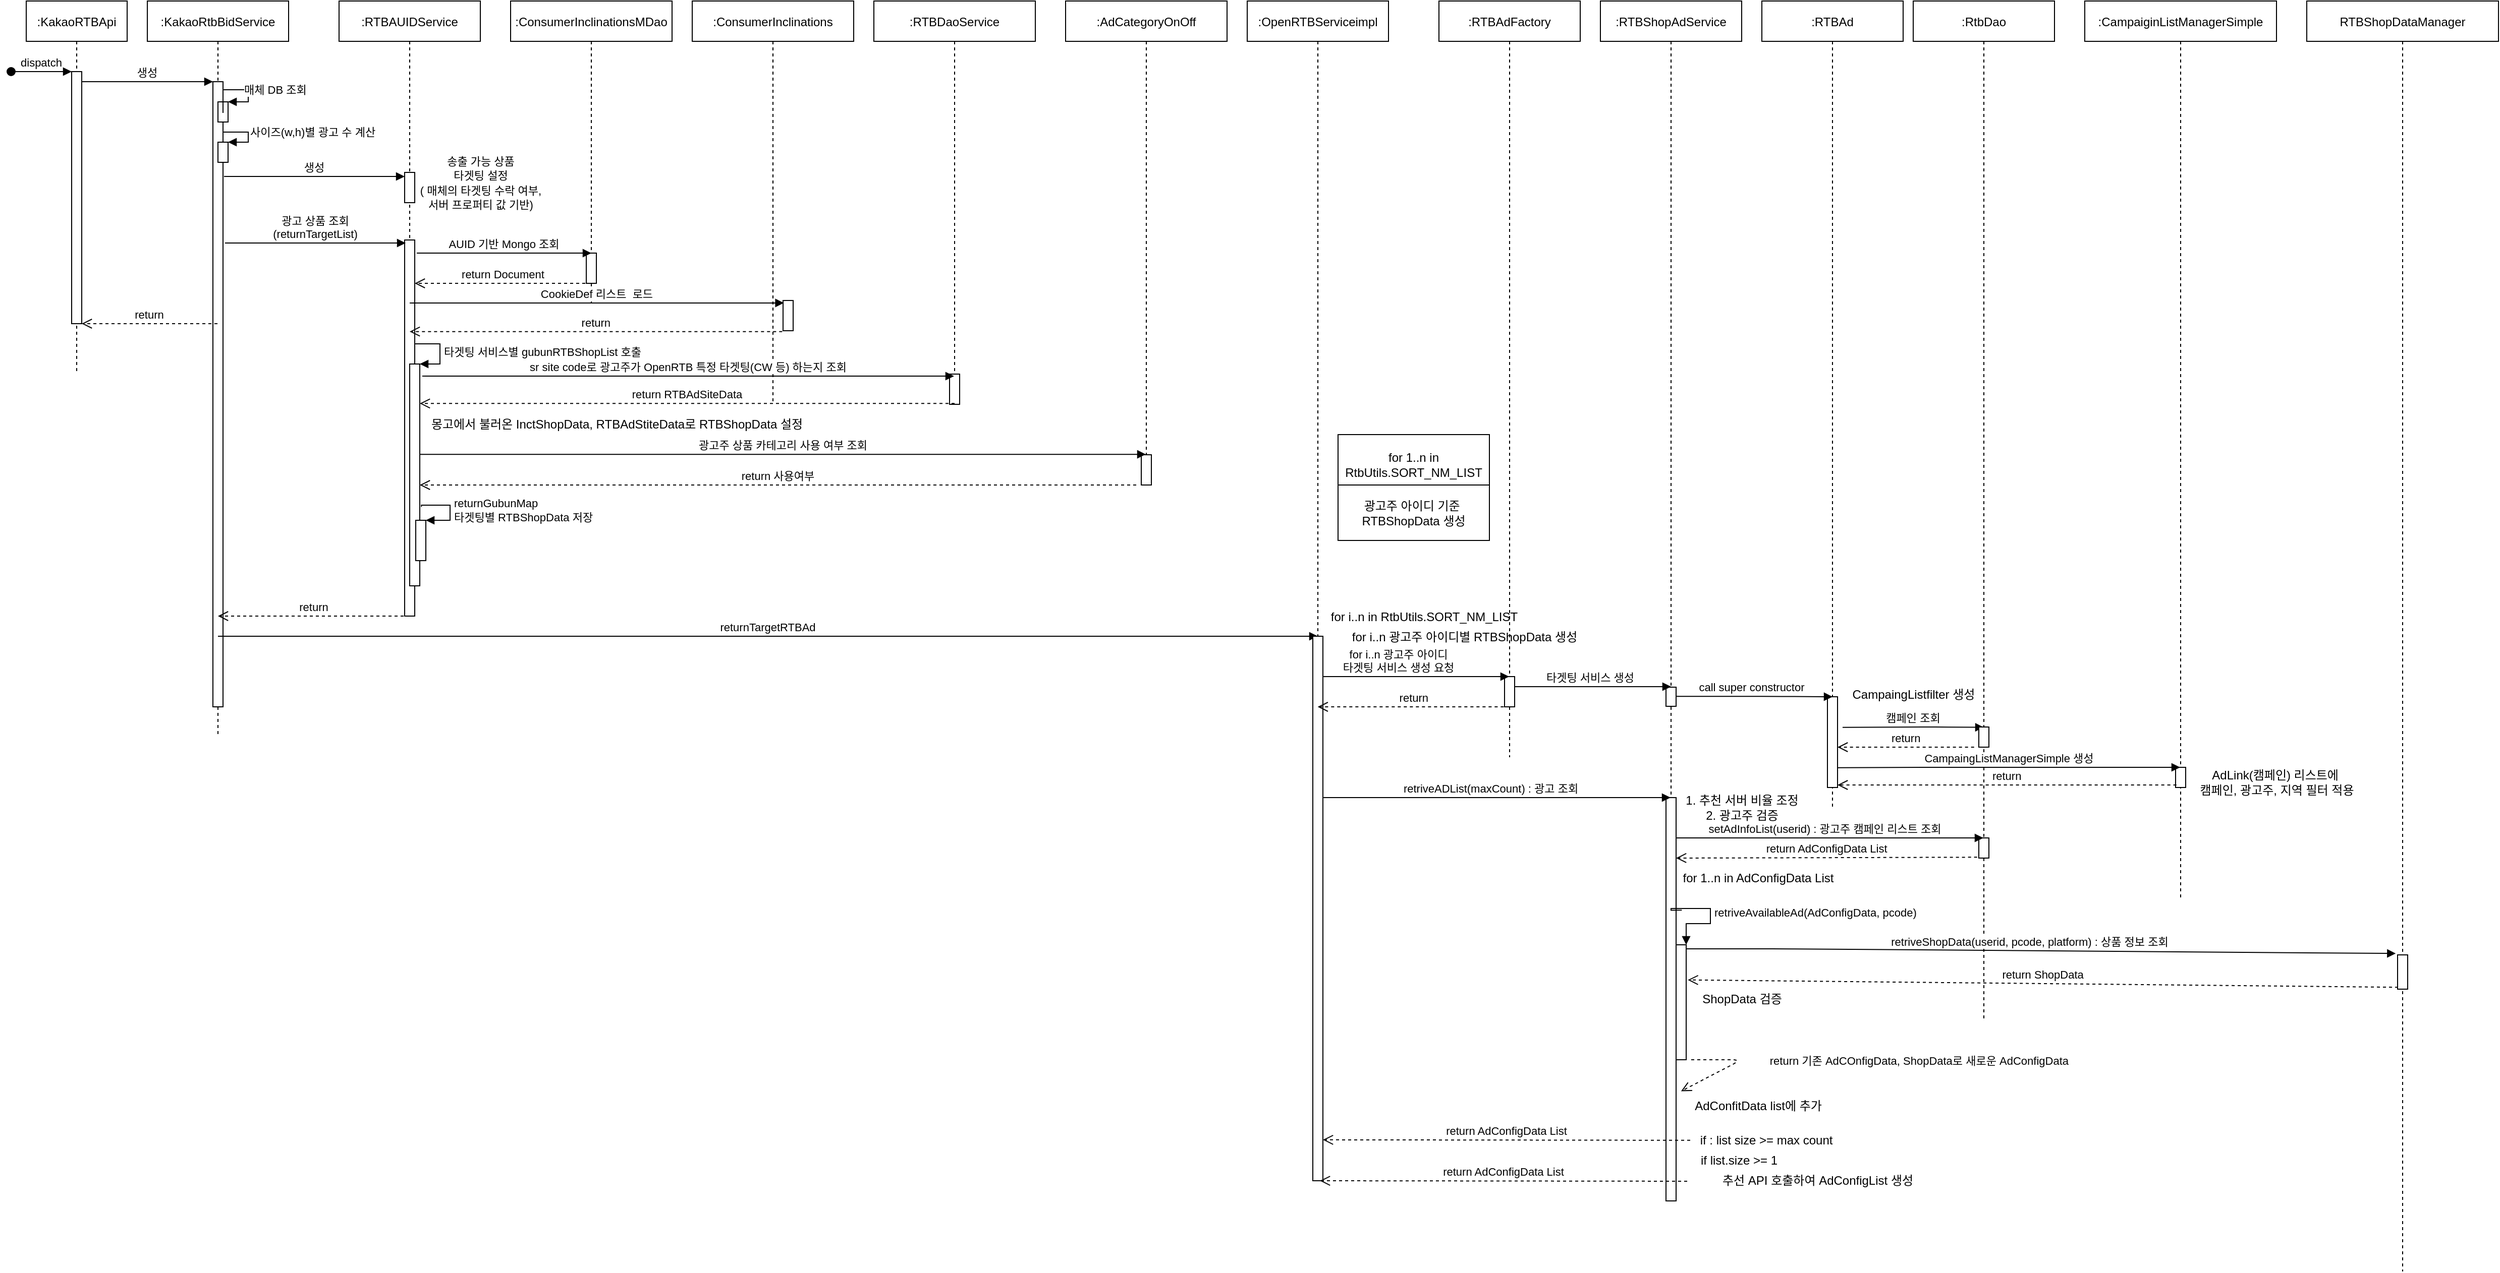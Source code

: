 <mxfile version="14.1.8" type="github">
  <diagram id="kgpKYQtTHZ0yAKxKKP6v" name="Page-1">
    <mxGraphModel dx="1673" dy="896" grid="1" gridSize="10" guides="1" tooltips="1" connect="1" arrows="1" fold="1" page="1" pageScale="1" pageWidth="850" pageHeight="1100" math="0" shadow="0">
      <root>
        <mxCell id="0" />
        <mxCell id="1" parent="0" />
        <mxCell id="3nuBFxr9cyL0pnOWT2aG-1" value=":KakaoRTBApi" style="shape=umlLifeline;perimeter=lifelinePerimeter;container=1;collapsible=0;recursiveResize=0;rounded=0;shadow=0;strokeWidth=1;" parent="1" vertex="1">
          <mxGeometry x="120" y="80" width="100" height="370" as="geometry" />
        </mxCell>
        <mxCell id="3nuBFxr9cyL0pnOWT2aG-2" value="" style="points=[];perimeter=orthogonalPerimeter;rounded=0;shadow=0;strokeWidth=1;" parent="3nuBFxr9cyL0pnOWT2aG-1" vertex="1">
          <mxGeometry x="45" y="70" width="10" height="250" as="geometry" />
        </mxCell>
        <mxCell id="3nuBFxr9cyL0pnOWT2aG-3" value="dispatch" style="verticalAlign=bottom;startArrow=oval;endArrow=block;startSize=8;shadow=0;strokeWidth=1;" parent="3nuBFxr9cyL0pnOWT2aG-1" target="3nuBFxr9cyL0pnOWT2aG-2" edge="1">
          <mxGeometry relative="1" as="geometry">
            <mxPoint x="-15" y="70" as="sourcePoint" />
          </mxGeometry>
        </mxCell>
        <mxCell id="3nuBFxr9cyL0pnOWT2aG-5" value=":KakaoRtbBidService" style="shape=umlLifeline;perimeter=lifelinePerimeter;container=1;collapsible=0;recursiveResize=0;rounded=0;shadow=0;strokeWidth=1;" parent="1" vertex="1">
          <mxGeometry x="240" y="80" width="140" height="730" as="geometry" />
        </mxCell>
        <mxCell id="3nuBFxr9cyL0pnOWT2aG-6" value="" style="points=[];perimeter=orthogonalPerimeter;rounded=0;shadow=0;strokeWidth=1;" parent="3nuBFxr9cyL0pnOWT2aG-5" vertex="1">
          <mxGeometry x="65" y="80" width="10" height="620" as="geometry" />
        </mxCell>
        <mxCell id="YZATPcFQY8fHMHnWEMfY-6" value="" style="html=1;points=[];perimeter=orthogonalPerimeter;" parent="3nuBFxr9cyL0pnOWT2aG-5" vertex="1">
          <mxGeometry x="70" y="140" width="10" height="20" as="geometry" />
        </mxCell>
        <mxCell id="YZATPcFQY8fHMHnWEMfY-7" value="사이즈(w,h)별 광고 수 계산" style="edgeStyle=orthogonalEdgeStyle;html=1;align=left;spacingLeft=2;endArrow=block;rounded=0;entryX=1;entryY=0;" parent="3nuBFxr9cyL0pnOWT2aG-5" target="YZATPcFQY8fHMHnWEMfY-6" edge="1">
          <mxGeometry relative="1" as="geometry">
            <mxPoint x="75" y="120" as="sourcePoint" />
            <Array as="points">
              <mxPoint x="75" y="130" />
              <mxPoint x="100" y="130" />
              <mxPoint x="100" y="140" />
            </Array>
          </mxGeometry>
        </mxCell>
        <mxCell id="3nuBFxr9cyL0pnOWT2aG-7" value="return" style="verticalAlign=bottom;endArrow=open;dashed=1;endSize=8;shadow=0;strokeWidth=1;" parent="1" source="3nuBFxr9cyL0pnOWT2aG-5" target="3nuBFxr9cyL0pnOWT2aG-2" edge="1">
          <mxGeometry relative="1" as="geometry">
            <mxPoint x="275" y="236" as="targetPoint" />
          </mxGeometry>
        </mxCell>
        <mxCell id="3nuBFxr9cyL0pnOWT2aG-8" value="생성" style="verticalAlign=bottom;endArrow=block;entryX=0;entryY=0;shadow=0;strokeWidth=1;" parent="1" source="3nuBFxr9cyL0pnOWT2aG-2" target="3nuBFxr9cyL0pnOWT2aG-6" edge="1">
          <mxGeometry relative="1" as="geometry">
            <mxPoint x="275" y="160" as="sourcePoint" />
          </mxGeometry>
        </mxCell>
        <mxCell id="YZATPcFQY8fHMHnWEMfY-3" value="" style="html=1;points=[];perimeter=orthogonalPerimeter;" parent="1" vertex="1">
          <mxGeometry x="310" y="180" width="10" height="20" as="geometry" />
        </mxCell>
        <mxCell id="YZATPcFQY8fHMHnWEMfY-4" value="매체 DB 조회" style="edgeStyle=orthogonalEdgeStyle;html=1;align=left;spacingLeft=2;endArrow=block;rounded=0;entryX=1;entryY=0;exitX=1;exitY=0.05;exitDx=0;exitDy=0;exitPerimeter=0;" parent="1" source="3nuBFxr9cyL0pnOWT2aG-6" target="YZATPcFQY8fHMHnWEMfY-3" edge="1">
          <mxGeometry relative="1" as="geometry">
            <mxPoint x="225" y="360" as="sourcePoint" />
            <Array as="points">
              <mxPoint x="340" y="168" />
              <mxPoint x="340" y="180" />
            </Array>
          </mxGeometry>
        </mxCell>
        <mxCell id="YZATPcFQY8fHMHnWEMfY-9" value=":RTBAUIDService" style="shape=umlLifeline;perimeter=lifelinePerimeter;container=1;collapsible=0;recursiveResize=0;rounded=0;shadow=0;strokeWidth=1;" parent="1" vertex="1">
          <mxGeometry x="430" y="80" width="140" height="610" as="geometry" />
        </mxCell>
        <mxCell id="YZATPcFQY8fHMHnWEMfY-10" value="" style="points=[];perimeter=orthogonalPerimeter;rounded=0;shadow=0;strokeWidth=1;" parent="YZATPcFQY8fHMHnWEMfY-9" vertex="1">
          <mxGeometry x="65" y="170" width="10" height="30" as="geometry" />
        </mxCell>
        <mxCell id="YZATPcFQY8fHMHnWEMfY-21" value="" style="points=[];perimeter=orthogonalPerimeter;rounded=0;shadow=0;strokeWidth=1;" parent="YZATPcFQY8fHMHnWEMfY-9" vertex="1">
          <mxGeometry x="65" y="237" width="10" height="373" as="geometry" />
        </mxCell>
        <mxCell id="YZATPcFQY8fHMHnWEMfY-13" value="생성" style="verticalAlign=bottom;endArrow=block;shadow=0;strokeWidth=1;" parent="1" target="YZATPcFQY8fHMHnWEMfY-10" edge="1">
          <mxGeometry relative="1" as="geometry">
            <mxPoint x="316" y="254.0" as="sourcePoint" />
            <mxPoint x="446" y="254.0" as="targetPoint" />
          </mxGeometry>
        </mxCell>
        <mxCell id="YZATPcFQY8fHMHnWEMfY-19" value="&lt;span style=&quot;font-size: 11px ; text-align: left ; background-color: rgb(255 , 255 , 255)&quot;&gt;송출 가능 상품 &lt;br&gt;타겟팅 설정&lt;/span&gt;&lt;br style=&quot;font-size: 11px ; text-align: left&quot;&gt;&lt;span style=&quot;font-size: 11px ; text-align: left ; background-color: rgb(255 , 255 , 255)&quot;&gt;( 매체의 타겟팅 수락 여부, &lt;br&gt;서버 프로퍼티 값 기반)&lt;/span&gt;" style="text;html=1;align=center;verticalAlign=middle;resizable=0;points=[];autosize=1;" parent="1" vertex="1">
          <mxGeometry x="500" y="230" width="140" height="60" as="geometry" />
        </mxCell>
        <mxCell id="YZATPcFQY8fHMHnWEMfY-20" value="광고 상품 조회&#xa;(returnTargetList)" style="verticalAlign=bottom;endArrow=block;shadow=0;strokeWidth=1;" parent="1" edge="1">
          <mxGeometry relative="1" as="geometry">
            <mxPoint x="317" y="320.0" as="sourcePoint" />
            <mxPoint x="496" y="320.0" as="targetPoint" />
          </mxGeometry>
        </mxCell>
        <mxCell id="YZATPcFQY8fHMHnWEMfY-23" value=":ConsumerInclinationsMDao" style="shape=umlLifeline;perimeter=lifelinePerimeter;container=1;collapsible=0;recursiveResize=0;rounded=0;shadow=0;strokeWidth=1;" parent="1" vertex="1">
          <mxGeometry x="600" y="80" width="160" height="300" as="geometry" />
        </mxCell>
        <mxCell id="YZATPcFQY8fHMHnWEMfY-25" value="" style="points=[];perimeter=orthogonalPerimeter;rounded=0;shadow=0;strokeWidth=1;" parent="YZATPcFQY8fHMHnWEMfY-23" vertex="1">
          <mxGeometry x="75" y="250" width="10" height="30" as="geometry" />
        </mxCell>
        <mxCell id="YZATPcFQY8fHMHnWEMfY-26" value="AUID 기반 Mongo 조회" style="verticalAlign=bottom;endArrow=block;shadow=0;strokeWidth=1;" parent="1" edge="1">
          <mxGeometry relative="1" as="geometry">
            <mxPoint x="507" y="330" as="sourcePoint" />
            <mxPoint x="680" y="330" as="targetPoint" />
          </mxGeometry>
        </mxCell>
        <mxCell id="YZATPcFQY8fHMHnWEMfY-27" value="return Document" style="verticalAlign=bottom;endArrow=open;dashed=1;endSize=8;exitX=0;exitY=0.95;shadow=0;strokeWidth=1;" parent="1" target="YZATPcFQY8fHMHnWEMfY-21" edge="1">
          <mxGeometry relative="1" as="geometry">
            <mxPoint x="510" y="360" as="targetPoint" />
            <mxPoint x="680" y="360.0" as="sourcePoint" />
          </mxGeometry>
        </mxCell>
        <mxCell id="YZATPcFQY8fHMHnWEMfY-28" value=":ConsumerInclinations" style="shape=umlLifeline;perimeter=lifelinePerimeter;container=1;collapsible=0;recursiveResize=0;rounded=0;shadow=0;strokeWidth=1;" parent="1" vertex="1">
          <mxGeometry x="780" y="80" width="160" height="400" as="geometry" />
        </mxCell>
        <mxCell id="YZATPcFQY8fHMHnWEMfY-29" value="" style="points=[];perimeter=orthogonalPerimeter;rounded=0;shadow=0;strokeWidth=1;" parent="YZATPcFQY8fHMHnWEMfY-28" vertex="1">
          <mxGeometry x="90" y="297" width="10" height="30" as="geometry" />
        </mxCell>
        <mxCell id="YZATPcFQY8fHMHnWEMfY-30" value="CookieDef 리스트  로드" style="verticalAlign=bottom;endArrow=block;shadow=0;strokeWidth=1;entryX=0.083;entryY=0.083;entryDx=0;entryDy=0;entryPerimeter=0;" parent="1" source="YZATPcFQY8fHMHnWEMfY-9" target="YZATPcFQY8fHMHnWEMfY-29" edge="1">
          <mxGeometry relative="1" as="geometry">
            <mxPoint x="510" y="380" as="sourcePoint" />
            <mxPoint x="850" y="380" as="targetPoint" />
          </mxGeometry>
        </mxCell>
        <mxCell id="YZATPcFQY8fHMHnWEMfY-31" value="return" style="verticalAlign=bottom;endArrow=open;dashed=1;endSize=8;exitX=-0.083;exitY=1.028;shadow=0;strokeWidth=1;exitDx=0;exitDy=0;exitPerimeter=0;" parent="1" source="YZATPcFQY8fHMHnWEMfY-29" target="YZATPcFQY8fHMHnWEMfY-9" edge="1">
          <mxGeometry relative="1" as="geometry">
            <mxPoint x="505" y="400.0" as="targetPoint" />
            <mxPoint x="635" y="400.0" as="sourcePoint" />
          </mxGeometry>
        </mxCell>
        <mxCell id="YZATPcFQY8fHMHnWEMfY-32" value="" style="html=1;points=[];perimeter=orthogonalPerimeter;" parent="1" vertex="1">
          <mxGeometry x="500" y="440" width="10" height="220" as="geometry" />
        </mxCell>
        <mxCell id="YZATPcFQY8fHMHnWEMfY-33" value="타겟팅 서비스별 gubunRTBShopList 호출" style="edgeStyle=orthogonalEdgeStyle;html=1;align=left;spacingLeft=2;endArrow=block;rounded=0;entryX=1;entryY=0;" parent="1" target="YZATPcFQY8fHMHnWEMfY-32" edge="1">
          <mxGeometry relative="1" as="geometry">
            <mxPoint x="505" y="420" as="sourcePoint" />
            <Array as="points">
              <mxPoint x="530" y="420" />
            </Array>
          </mxGeometry>
        </mxCell>
        <mxCell id="YZATPcFQY8fHMHnWEMfY-34" value=":RTBDaoService" style="shape=umlLifeline;perimeter=lifelinePerimeter;container=1;collapsible=0;recursiveResize=0;rounded=0;shadow=0;strokeWidth=1;" parent="1" vertex="1">
          <mxGeometry x="960" y="80" width="160" height="400" as="geometry" />
        </mxCell>
        <mxCell id="YZATPcFQY8fHMHnWEMfY-35" value="" style="points=[];perimeter=orthogonalPerimeter;rounded=0;shadow=0;strokeWidth=1;" parent="YZATPcFQY8fHMHnWEMfY-34" vertex="1">
          <mxGeometry x="75" y="370" width="10" height="30" as="geometry" />
        </mxCell>
        <mxCell id="YZATPcFQY8fHMHnWEMfY-36" value="sr site code로 광고주가 OpenRTB 특정 타겟팅(CW 등) 하는지 조회" style="verticalAlign=bottom;endArrow=block;shadow=0;strokeWidth=1;exitX=1.25;exitY=0.25;exitDx=0;exitDy=0;exitPerimeter=0;" parent="1" edge="1">
          <mxGeometry relative="1" as="geometry">
            <mxPoint x="512.5" y="452" as="sourcePoint" />
            <mxPoint x="1039.5" y="452" as="targetPoint" />
            <Array as="points">
              <mxPoint x="590" y="452" />
            </Array>
          </mxGeometry>
        </mxCell>
        <mxCell id="YZATPcFQY8fHMHnWEMfY-37" value="return RTBAdSiteData" style="verticalAlign=bottom;endArrow=open;dashed=1;endSize=8;exitX=0;exitY=0.95;shadow=0;strokeWidth=1;" parent="1" target="YZATPcFQY8fHMHnWEMfY-32" edge="1">
          <mxGeometry relative="1" as="geometry">
            <mxPoint x="910" y="479.17" as="targetPoint" />
            <mxPoint x="1040" y="479.17" as="sourcePoint" />
          </mxGeometry>
        </mxCell>
        <mxCell id="YZATPcFQY8fHMHnWEMfY-39" value="몽고에서 불러온 InctShopData, RTBAdStiteData로 RTBShopData 설정" style="text;html=1;align=center;verticalAlign=middle;resizable=0;points=[];autosize=1;" parent="1" vertex="1">
          <mxGeometry x="510" y="490" width="390" height="20" as="geometry" />
        </mxCell>
        <mxCell id="YZATPcFQY8fHMHnWEMfY-40" value=":AdCategoryOnOff" style="shape=umlLifeline;perimeter=lifelinePerimeter;container=1;collapsible=0;recursiveResize=0;rounded=0;shadow=0;strokeWidth=1;" parent="1" vertex="1">
          <mxGeometry x="1150" y="80" width="160" height="470" as="geometry" />
        </mxCell>
        <mxCell id="YZATPcFQY8fHMHnWEMfY-41" value="" style="points=[];perimeter=orthogonalPerimeter;rounded=0;shadow=0;strokeWidth=1;" parent="YZATPcFQY8fHMHnWEMfY-40" vertex="1">
          <mxGeometry x="75" y="450" width="10" height="30" as="geometry" />
        </mxCell>
        <mxCell id="YZATPcFQY8fHMHnWEMfY-42" value="광고주 상품 카테고리 사용 여부 조회" style="verticalAlign=bottom;endArrow=block;shadow=0;strokeWidth=1;exitX=1.25;exitY=0.25;exitDx=0;exitDy=0;exitPerimeter=0;" parent="1" target="YZATPcFQY8fHMHnWEMfY-40" edge="1">
          <mxGeometry relative="1" as="geometry">
            <mxPoint x="510" y="529.58" as="sourcePoint" />
            <mxPoint x="1037" y="529.58" as="targetPoint" />
            <Array as="points">
              <mxPoint x="587.5" y="529.58" />
            </Array>
          </mxGeometry>
        </mxCell>
        <mxCell id="YZATPcFQY8fHMHnWEMfY-44" value="return 사용여부" style="verticalAlign=bottom;endArrow=open;dashed=1;endSize=8;shadow=0;strokeWidth=1;" parent="1" target="YZATPcFQY8fHMHnWEMfY-32" edge="1">
          <mxGeometry relative="1" as="geometry">
            <mxPoint x="510" y="550" as="targetPoint" />
            <mxPoint x="1220" y="560" as="sourcePoint" />
          </mxGeometry>
        </mxCell>
        <mxCell id="YZATPcFQY8fHMHnWEMfY-45" value="" style="html=1;points=[];perimeter=orthogonalPerimeter;" parent="1" vertex="1">
          <mxGeometry x="506" y="595" width="10" height="40" as="geometry" />
        </mxCell>
        <mxCell id="YZATPcFQY8fHMHnWEMfY-46" value="returnGubunMap&lt;br&gt;타겟팅별 RTBShopData 저장" style="edgeStyle=orthogonalEdgeStyle;html=1;align=left;spacingLeft=2;endArrow=block;rounded=0;entryX=1;entryY=0;exitX=1.167;exitY=0.644;exitDx=0;exitDy=0;exitPerimeter=0;" parent="1" source="YZATPcFQY8fHMHnWEMfY-32" target="YZATPcFQY8fHMHnWEMfY-45" edge="1">
          <mxGeometry relative="1" as="geometry">
            <mxPoint x="515" y="560" as="sourcePoint" />
            <Array as="points">
              <mxPoint x="512" y="580" />
              <mxPoint x="540" y="580" />
              <mxPoint x="540" y="595" />
            </Array>
          </mxGeometry>
        </mxCell>
        <mxCell id="YZATPcFQY8fHMHnWEMfY-47" value=":OpenRTBServiceimpl" style="shape=umlLifeline;perimeter=lifelinePerimeter;container=1;collapsible=0;recursiveResize=0;rounded=0;shadow=0;strokeWidth=1;" parent="1" vertex="1">
          <mxGeometry x="1330" y="80" width="140" height="1020" as="geometry" />
        </mxCell>
        <mxCell id="YZATPcFQY8fHMHnWEMfY-50" value="return" style="verticalAlign=bottom;endArrow=open;dashed=1;endSize=8;shadow=0;strokeWidth=1;" parent="1" target="3nuBFxr9cyL0pnOWT2aG-5" edge="1">
          <mxGeometry relative="1" as="geometry">
            <mxPoint x="365.5" y="690" as="targetPoint" />
            <mxPoint x="500.0" y="690" as="sourcePoint" />
          </mxGeometry>
        </mxCell>
        <mxCell id="YZATPcFQY8fHMHnWEMfY-51" value="returnTargetRTBAd" style="verticalAlign=bottom;endArrow=block;shadow=0;strokeWidth=1;exitX=1.25;exitY=0.25;exitDx=0;exitDy=0;exitPerimeter=0;" parent="1" edge="1">
          <mxGeometry relative="1" as="geometry">
            <mxPoint x="310" y="710.0" as="sourcePoint" />
            <mxPoint x="1400" y="710" as="targetPoint" />
            <Array as="points">
              <mxPoint x="387.5" y="710" />
            </Array>
          </mxGeometry>
        </mxCell>
        <mxCell id="YZATPcFQY8fHMHnWEMfY-49" value="" style="points=[];perimeter=orthogonalPerimeter;rounded=0;shadow=0;strokeWidth=1;" parent="1" vertex="1">
          <mxGeometry x="1395" y="710" width="10" height="540" as="geometry" />
        </mxCell>
        <mxCell id="YZATPcFQY8fHMHnWEMfY-53" value=":RTBAdFactory" style="shape=umlLifeline;perimeter=lifelinePerimeter;container=1;collapsible=0;recursiveResize=0;rounded=0;shadow=0;strokeWidth=1;" parent="1" vertex="1">
          <mxGeometry x="1520" y="80" width="140" height="750" as="geometry" />
        </mxCell>
        <mxCell id="YZATPcFQY8fHMHnWEMfY-55" value="" style="points=[];perimeter=orthogonalPerimeter;rounded=0;shadow=0;strokeWidth=1;" parent="YZATPcFQY8fHMHnWEMfY-53" vertex="1">
          <mxGeometry x="65" y="670" width="10" height="30" as="geometry" />
        </mxCell>
        <mxCell id="YZATPcFQY8fHMHnWEMfY-54" value="for i..n 광고주 아이디&#xa;타겟팅 서비스 생성 요청" style="verticalAlign=bottom;endArrow=block;shadow=0;strokeWidth=1;" parent="1" edge="1">
          <mxGeometry x="-0.187" relative="1" as="geometry">
            <mxPoint x="1405" y="750" as="sourcePoint" />
            <mxPoint x="1589.5" y="750" as="targetPoint" />
            <Array as="points">
              <mxPoint x="1500" y="750" />
            </Array>
            <mxPoint as="offset" />
          </mxGeometry>
        </mxCell>
        <mxCell id="YZATPcFQY8fHMHnWEMfY-56" value="return" style="verticalAlign=bottom;endArrow=open;dashed=1;endSize=8;shadow=0;strokeWidth=1;" parent="1" edge="1">
          <mxGeometry relative="1" as="geometry">
            <mxPoint x="1399.837" y="780" as="targetPoint" />
            <mxPoint x="1590.17" y="780" as="sourcePoint" />
          </mxGeometry>
        </mxCell>
        <mxCell id="YZATPcFQY8fHMHnWEMfY-57" value=":RTBShopAdService" style="shape=umlLifeline;perimeter=lifelinePerimeter;container=1;collapsible=0;recursiveResize=0;rounded=0;shadow=0;strokeWidth=1;" parent="1" vertex="1">
          <mxGeometry x="1680" y="80" width="140" height="1190" as="geometry" />
        </mxCell>
        <mxCell id="YZATPcFQY8fHMHnWEMfY-58" value="" style="points=[];perimeter=orthogonalPerimeter;rounded=0;shadow=0;strokeWidth=1;" parent="YZATPcFQY8fHMHnWEMfY-57" vertex="1">
          <mxGeometry x="65" y="680.5" width="10" height="19" as="geometry" />
        </mxCell>
        <mxCell id="qvotjqQSJRLeDj7uGDNd-30" value="" style="points=[];perimeter=orthogonalPerimeter;rounded=0;shadow=0;strokeWidth=1;" vertex="1" parent="YZATPcFQY8fHMHnWEMfY-57">
          <mxGeometry x="65" y="790" width="10" height="400" as="geometry" />
        </mxCell>
        <mxCell id="qvotjqQSJRLeDj7uGDNd-38" value="" style="html=1;points=[];perimeter=orthogonalPerimeter;" vertex="1" parent="YZATPcFQY8fHMHnWEMfY-57">
          <mxGeometry x="75" y="936" width="10" height="114" as="geometry" />
        </mxCell>
        <mxCell id="qvotjqQSJRLeDj7uGDNd-39" value="retriveAvailableAd(AdConfigData, pcode)" style="edgeStyle=orthogonalEdgeStyle;html=1;align=left;spacingLeft=2;endArrow=block;rounded=0;entryX=1;entryY=0;exitX=1.167;exitY=0.644;exitDx=0;exitDy=0;exitPerimeter=0;" edge="1" parent="YZATPcFQY8fHMHnWEMfY-57" target="qvotjqQSJRLeDj7uGDNd-38">
          <mxGeometry relative="1" as="geometry">
            <mxPoint x="80.67" y="901.68" as="sourcePoint" />
            <Array as="points">
              <mxPoint x="70" y="902" />
              <mxPoint x="70" y="900" />
              <mxPoint x="109" y="900" />
              <mxPoint x="109" y="915" />
            </Array>
          </mxGeometry>
        </mxCell>
        <mxCell id="qvotjqQSJRLeDj7uGDNd-47" value="return 기존 AdCOnfigData, ShopData로 새로운 AdConfigData  " style="verticalAlign=bottom;endArrow=open;dashed=1;endSize=8;shadow=0;strokeWidth=1;exitX=1.5;exitY=1;exitDx=0;exitDy=0;exitPerimeter=0;entryX=1.494;entryY=0.728;entryDx=0;entryDy=0;entryPerimeter=0;" edge="1" parent="YZATPcFQY8fHMHnWEMfY-57" source="qvotjqQSJRLeDj7uGDNd-38" target="qvotjqQSJRLeDj7uGDNd-30">
          <mxGeometry x="-0.186" y="180" relative="1" as="geometry">
            <mxPoint x="70" y="1070" as="targetPoint" />
            <mxPoint x="205" y="1100" as="sourcePoint" />
            <Array as="points">
              <mxPoint x="140" y="1050" />
            </Array>
            <mxPoint x="181" y="190" as="offset" />
          </mxGeometry>
        </mxCell>
        <mxCell id="qvotjqQSJRLeDj7uGDNd-5" value="for i..n 광고주 아이디별 RTBShopData 생성" style="text;html=1;align=center;verticalAlign=middle;resizable=0;points=[];autosize=1;" vertex="1" parent="1">
          <mxGeometry x="1420" y="701" width="250" height="20" as="geometry" />
        </mxCell>
        <mxCell id="qvotjqQSJRLeDj7uGDNd-2" value="for 1..n in RtbUtils.SORT_NM_LIST" style="whiteSpace=wrap;html=1;" vertex="1" parent="1">
          <mxGeometry x="1420" y="510" width="150" height="60" as="geometry" />
        </mxCell>
        <mxCell id="qvotjqQSJRLeDj7uGDNd-6" value="for i..n in RtbUtils.SORT_NM_LIST" style="text;html=1;align=center;verticalAlign=middle;resizable=0;points=[];autosize=1;" vertex="1" parent="1">
          <mxGeometry x="1405" y="681" width="200" height="20" as="geometry" />
        </mxCell>
        <mxCell id="qvotjqQSJRLeDj7uGDNd-3" value="광고주 아이디 기준&amp;nbsp;&lt;br&gt;RTBShopData 생성" style="whiteSpace=wrap;html=1;" vertex="1" parent="1">
          <mxGeometry x="1420" y="560" width="150" height="55" as="geometry" />
        </mxCell>
        <mxCell id="qvotjqQSJRLeDj7uGDNd-9" value="타겟팅 서비스 생성" style="verticalAlign=bottom;endArrow=block;shadow=0;strokeWidth=1;" edge="1" parent="1" source="YZATPcFQY8fHMHnWEMfY-55">
          <mxGeometry x="-0.032" relative="1" as="geometry">
            <mxPoint x="1600" y="760" as="sourcePoint" />
            <mxPoint x="1750" y="760" as="targetPoint" />
            <Array as="points">
              <mxPoint x="1685" y="760" />
            </Array>
            <mxPoint as="offset" />
          </mxGeometry>
        </mxCell>
        <mxCell id="qvotjqQSJRLeDj7uGDNd-10" value=":RTBAd" style="shape=umlLifeline;perimeter=lifelinePerimeter;container=1;collapsible=0;recursiveResize=0;rounded=0;shadow=0;strokeWidth=1;" vertex="1" parent="1">
          <mxGeometry x="1840" y="80" width="140" height="800" as="geometry" />
        </mxCell>
        <mxCell id="qvotjqQSJRLeDj7uGDNd-11" value="" style="points=[];perimeter=orthogonalPerimeter;rounded=0;shadow=0;strokeWidth=1;" vertex="1" parent="qvotjqQSJRLeDj7uGDNd-10">
          <mxGeometry x="65" y="690" width="10" height="90" as="geometry" />
        </mxCell>
        <mxCell id="qvotjqQSJRLeDj7uGDNd-12" value="call super constructor" style="verticalAlign=bottom;endArrow=block;shadow=0;strokeWidth=1;" edge="1" parent="1" source="YZATPcFQY8fHMHnWEMfY-58">
          <mxGeometry x="-0.032" relative="1" as="geometry">
            <mxPoint x="1760" y="769.66" as="sourcePoint" />
            <mxPoint x="1910" y="770" as="targetPoint" />
            <Array as="points">
              <mxPoint x="1850" y="769.66" />
            </Array>
            <mxPoint as="offset" />
          </mxGeometry>
        </mxCell>
        <mxCell id="qvotjqQSJRLeDj7uGDNd-13" value=":RtbDao" style="shape=umlLifeline;perimeter=lifelinePerimeter;container=1;collapsible=0;recursiveResize=0;rounded=0;shadow=0;strokeWidth=1;" vertex="1" parent="1">
          <mxGeometry x="1990" y="80" width="140" height="1010" as="geometry" />
        </mxCell>
        <mxCell id="qvotjqQSJRLeDj7uGDNd-33" value="" style="points=[];perimeter=orthogonalPerimeter;rounded=0;shadow=0;strokeWidth=1;" vertex="1" parent="qvotjqQSJRLeDj7uGDNd-13">
          <mxGeometry x="65" y="830" width="10" height="20" as="geometry" />
        </mxCell>
        <mxCell id="qvotjqQSJRLeDj7uGDNd-15" value="캠페인 조회" style="verticalAlign=bottom;endArrow=block;shadow=0;strokeWidth=1;" edge="1" parent="1">
          <mxGeometry relative="1" as="geometry">
            <mxPoint x="1920" y="800.34" as="sourcePoint" />
            <mxPoint x="2060" y="800.34" as="targetPoint" />
            <Array as="points">
              <mxPoint x="2015" y="800" />
            </Array>
            <mxPoint as="offset" />
          </mxGeometry>
        </mxCell>
        <mxCell id="qvotjqQSJRLeDj7uGDNd-21" value="CampaingListfilter 생성" style="text;html=1;align=center;verticalAlign=middle;resizable=0;points=[];autosize=1;" vertex="1" parent="1">
          <mxGeometry x="1920" y="758" width="140" height="20" as="geometry" />
        </mxCell>
        <mxCell id="qvotjqQSJRLeDj7uGDNd-14" value="" style="points=[];perimeter=orthogonalPerimeter;rounded=0;shadow=0;strokeWidth=1;" vertex="1" parent="1">
          <mxGeometry x="2055" y="800" width="10" height="20" as="geometry" />
        </mxCell>
        <mxCell id="qvotjqQSJRLeDj7uGDNd-22" value="return" style="verticalAlign=bottom;endArrow=open;dashed=1;endSize=8;shadow=0;strokeWidth=1;" edge="1" parent="1" target="qvotjqQSJRLeDj7uGDNd-11">
          <mxGeometry relative="1" as="geometry">
            <mxPoint x="1920" y="820" as="targetPoint" />
            <mxPoint x="2050.33" y="820" as="sourcePoint" />
          </mxGeometry>
        </mxCell>
        <mxCell id="qvotjqQSJRLeDj7uGDNd-23" value=":CampaiginListManagerSimple" style="shape=umlLifeline;perimeter=lifelinePerimeter;container=1;collapsible=0;recursiveResize=0;rounded=0;shadow=0;strokeWidth=1;" vertex="1" parent="1">
          <mxGeometry x="2160" y="80" width="190" height="890" as="geometry" />
        </mxCell>
        <mxCell id="qvotjqQSJRLeDj7uGDNd-24" value="" style="points=[];perimeter=orthogonalPerimeter;rounded=0;shadow=0;strokeWidth=1;" vertex="1" parent="1">
          <mxGeometry x="2250" y="840" width="10" height="20" as="geometry" />
        </mxCell>
        <mxCell id="qvotjqQSJRLeDj7uGDNd-26" value="CampaingListManagerSimple 생성" style="verticalAlign=bottom;endArrow=block;shadow=0;strokeWidth=1;" edge="1" parent="1" target="qvotjqQSJRLeDj7uGDNd-23">
          <mxGeometry relative="1" as="geometry">
            <mxPoint x="1915" y="840.34" as="sourcePoint" />
            <mxPoint x="2055" y="840.34" as="targetPoint" />
            <Array as="points">
              <mxPoint x="2010" y="840" />
            </Array>
            <mxPoint as="offset" />
          </mxGeometry>
        </mxCell>
        <mxCell id="qvotjqQSJRLeDj7uGDNd-27" value="AdLink(캠페인) 리스트에&amp;nbsp;&lt;br&gt;캠페인, 광고주, 지역 필터 적용" style="text;html=1;align=center;verticalAlign=middle;resizable=0;points=[];autosize=1;" vertex="1" parent="1">
          <mxGeometry x="2260" y="840" width="180" height="30" as="geometry" />
        </mxCell>
        <mxCell id="qvotjqQSJRLeDj7uGDNd-28" value="return" style="verticalAlign=bottom;endArrow=open;dashed=1;endSize=8;shadow=0;strokeWidth=1;exitX=0.083;exitY=0.875;exitDx=0;exitDy=0;exitPerimeter=0;" edge="1" parent="1" source="qvotjqQSJRLeDj7uGDNd-24" target="qvotjqQSJRLeDj7uGDNd-11">
          <mxGeometry relative="1" as="geometry">
            <mxPoint x="2080" y="854.58" as="targetPoint" />
            <mxPoint x="2215.33" y="854.58" as="sourcePoint" />
          </mxGeometry>
        </mxCell>
        <mxCell id="qvotjqQSJRLeDj7uGDNd-29" value="retriveADList(maxCount) : 광고 조회" style="verticalAlign=bottom;endArrow=block;shadow=0;strokeWidth=1;" edge="1" parent="1" target="YZATPcFQY8fHMHnWEMfY-57">
          <mxGeometry x="-0.032" relative="1" as="geometry">
            <mxPoint x="1405" y="870" as="sourcePoint" />
            <mxPoint x="1560" y="870" as="targetPoint" />
            <Array as="points">
              <mxPoint x="1495" y="870" />
            </Array>
            <mxPoint as="offset" />
          </mxGeometry>
        </mxCell>
        <mxCell id="qvotjqQSJRLeDj7uGDNd-32" value="1. 추천 서버 비율 조정&lt;br&gt;2. 광고주 검증" style="text;html=1;align=center;verticalAlign=middle;resizable=0;points=[];autosize=1;" vertex="1" parent="1">
          <mxGeometry x="1755" y="865" width="130" height="30" as="geometry" />
        </mxCell>
        <mxCell id="qvotjqQSJRLeDj7uGDNd-34" value="setAdInfoList(userid) : 광고주 캠페인 리스트 조회" style="verticalAlign=bottom;endArrow=block;shadow=0;strokeWidth=1;" edge="1" parent="1" target="qvotjqQSJRLeDj7uGDNd-13">
          <mxGeometry x="-0.032" relative="1" as="geometry">
            <mxPoint x="1755" y="910.0" as="sourcePoint" />
            <mxPoint x="1910" y="910.34" as="targetPoint" />
            <Array as="points">
              <mxPoint x="1850" y="910" />
            </Array>
            <mxPoint as="offset" />
          </mxGeometry>
        </mxCell>
        <mxCell id="qvotjqQSJRLeDj7uGDNd-35" value="return AdConfigData List" style="verticalAlign=bottom;endArrow=open;dashed=1;endSize=8;shadow=0;strokeWidth=1;exitX=-0.167;exitY=0.958;exitDx=0;exitDy=0;exitPerimeter=0;" edge="1" parent="1" source="qvotjqQSJRLeDj7uGDNd-33">
          <mxGeometry relative="1" as="geometry">
            <mxPoint x="1755" y="930" as="targetPoint" />
            <mxPoint x="2090.83" y="930" as="sourcePoint" />
          </mxGeometry>
        </mxCell>
        <mxCell id="qvotjqQSJRLeDj7uGDNd-36" value="for 1..n in AdConfigData List" style="text;html=1;align=center;verticalAlign=middle;resizable=0;points=[];autosize=1;" vertex="1" parent="1">
          <mxGeometry x="1756" y="940" width="160" height="20" as="geometry" />
        </mxCell>
        <mxCell id="qvotjqQSJRLeDj7uGDNd-40" value="RTBShopDataManager" style="shape=umlLifeline;perimeter=lifelinePerimeter;container=1;collapsible=0;recursiveResize=0;rounded=0;shadow=0;strokeWidth=1;" vertex="1" parent="1">
          <mxGeometry x="2380" y="80" width="190" height="1260" as="geometry" />
        </mxCell>
        <mxCell id="qvotjqQSJRLeDj7uGDNd-42" value="" style="points=[];perimeter=orthogonalPerimeter;rounded=0;shadow=0;strokeWidth=1;" vertex="1" parent="qvotjqQSJRLeDj7uGDNd-40">
          <mxGeometry x="90" y="946" width="10" height="34" as="geometry" />
        </mxCell>
        <mxCell id="qvotjqQSJRLeDj7uGDNd-41" value="retriveShopData(userid, pcode, platform) : 상품 정보 조회" style="verticalAlign=bottom;endArrow=block;shadow=0;strokeWidth=1;entryX=-0.182;entryY=-0.041;entryDx=0;entryDy=0;entryPerimeter=0;" edge="1" parent="1" target="qvotjqQSJRLeDj7uGDNd-42">
          <mxGeometry x="-0.032" relative="1" as="geometry">
            <mxPoint x="1765.0" y="1020.0" as="sourcePoint" />
            <mxPoint x="1920.0" y="1020.34" as="targetPoint" />
            <Array as="points">
              <mxPoint x="1860" y="1020" />
            </Array>
            <mxPoint as="offset" />
          </mxGeometry>
        </mxCell>
        <mxCell id="qvotjqQSJRLeDj7uGDNd-43" value="return ShopData" style="verticalAlign=bottom;endArrow=open;dashed=1;endSize=8;shadow=0;strokeWidth=1;exitX=0.053;exitY=0.945;exitDx=0;exitDy=0;exitPerimeter=0;" edge="1" parent="1" source="qvotjqQSJRLeDj7uGDNd-42">
          <mxGeometry relative="1" as="geometry">
            <mxPoint x="1766.67" y="1050.84" as="targetPoint" />
            <mxPoint x="2065" y="1050" as="sourcePoint" />
          </mxGeometry>
        </mxCell>
        <mxCell id="qvotjqQSJRLeDj7uGDNd-45" value="ShopData 검증" style="text;html=1;align=center;verticalAlign=middle;resizable=0;points=[];autosize=1;" vertex="1" parent="1">
          <mxGeometry x="1770" y="1060" width="100" height="20" as="geometry" />
        </mxCell>
        <mxCell id="qvotjqQSJRLeDj7uGDNd-49" value="AdConfitData list에 추가" style="text;html=1;align=center;verticalAlign=middle;resizable=0;points=[];autosize=1;" vertex="1" parent="1">
          <mxGeometry x="1766" y="1166" width="140" height="20" as="geometry" />
        </mxCell>
        <mxCell id="qvotjqQSJRLeDj7uGDNd-50" value="if : list size &amp;gt;= max count" style="text;html=1;align=center;verticalAlign=middle;resizable=0;points=[];autosize=1;" vertex="1" parent="1">
          <mxGeometry x="1769" y="1200" width="150" height="20" as="geometry" />
        </mxCell>
        <mxCell id="qvotjqQSJRLeDj7uGDNd-53" value="return AdConfigData List" style="verticalAlign=bottom;endArrow=open;dashed=1;endSize=8;shadow=0;strokeWidth=1;" edge="1" parent="1" source="qvotjqQSJRLeDj7uGDNd-50">
          <mxGeometry relative="1" as="geometry">
            <mxPoint x="1405.0" y="1209.41" as="targetPoint" />
            <mxPoint x="1740" y="1209.7" as="sourcePoint" />
          </mxGeometry>
        </mxCell>
        <mxCell id="qvotjqQSJRLeDj7uGDNd-55" value="if list.size &amp;gt;= 1" style="text;html=1;align=center;verticalAlign=middle;resizable=0;points=[];autosize=1;" vertex="1" parent="1">
          <mxGeometry x="1772" y="1220" width="90" height="20" as="geometry" />
        </mxCell>
        <mxCell id="qvotjqQSJRLeDj7uGDNd-56" value="추선 API 호출하여 AdConfigList 생성" style="text;html=1;align=center;verticalAlign=middle;resizable=0;points=[];autosize=1;" vertex="1" parent="1">
          <mxGeometry x="1790" y="1240" width="210" height="20" as="geometry" />
        </mxCell>
        <mxCell id="qvotjqQSJRLeDj7uGDNd-57" value="return AdConfigData List" style="verticalAlign=bottom;endArrow=open;dashed=1;endSize=8;shadow=0;strokeWidth=1;" edge="1" parent="1">
          <mxGeometry relative="1" as="geometry">
            <mxPoint x="1402.0" y="1250.0" as="targetPoint" />
            <mxPoint x="1766" y="1250.489" as="sourcePoint" />
          </mxGeometry>
        </mxCell>
      </root>
    </mxGraphModel>
  </diagram>
</mxfile>
